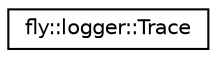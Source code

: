 digraph "Graphical Class Hierarchy"
{
 // LATEX_PDF_SIZE
  edge [fontname="Helvetica",fontsize="10",labelfontname="Helvetica",labelfontsize="10"];
  node [fontname="Helvetica",fontsize="10",shape=record];
  rankdir="LR";
  Node0 [label="fly::logger::Trace",height=0.2,width=0.4,color="black", fillcolor="white", style="filled",URL="$structfly_1_1logger_1_1_trace.html",tooltip=" "];
}
